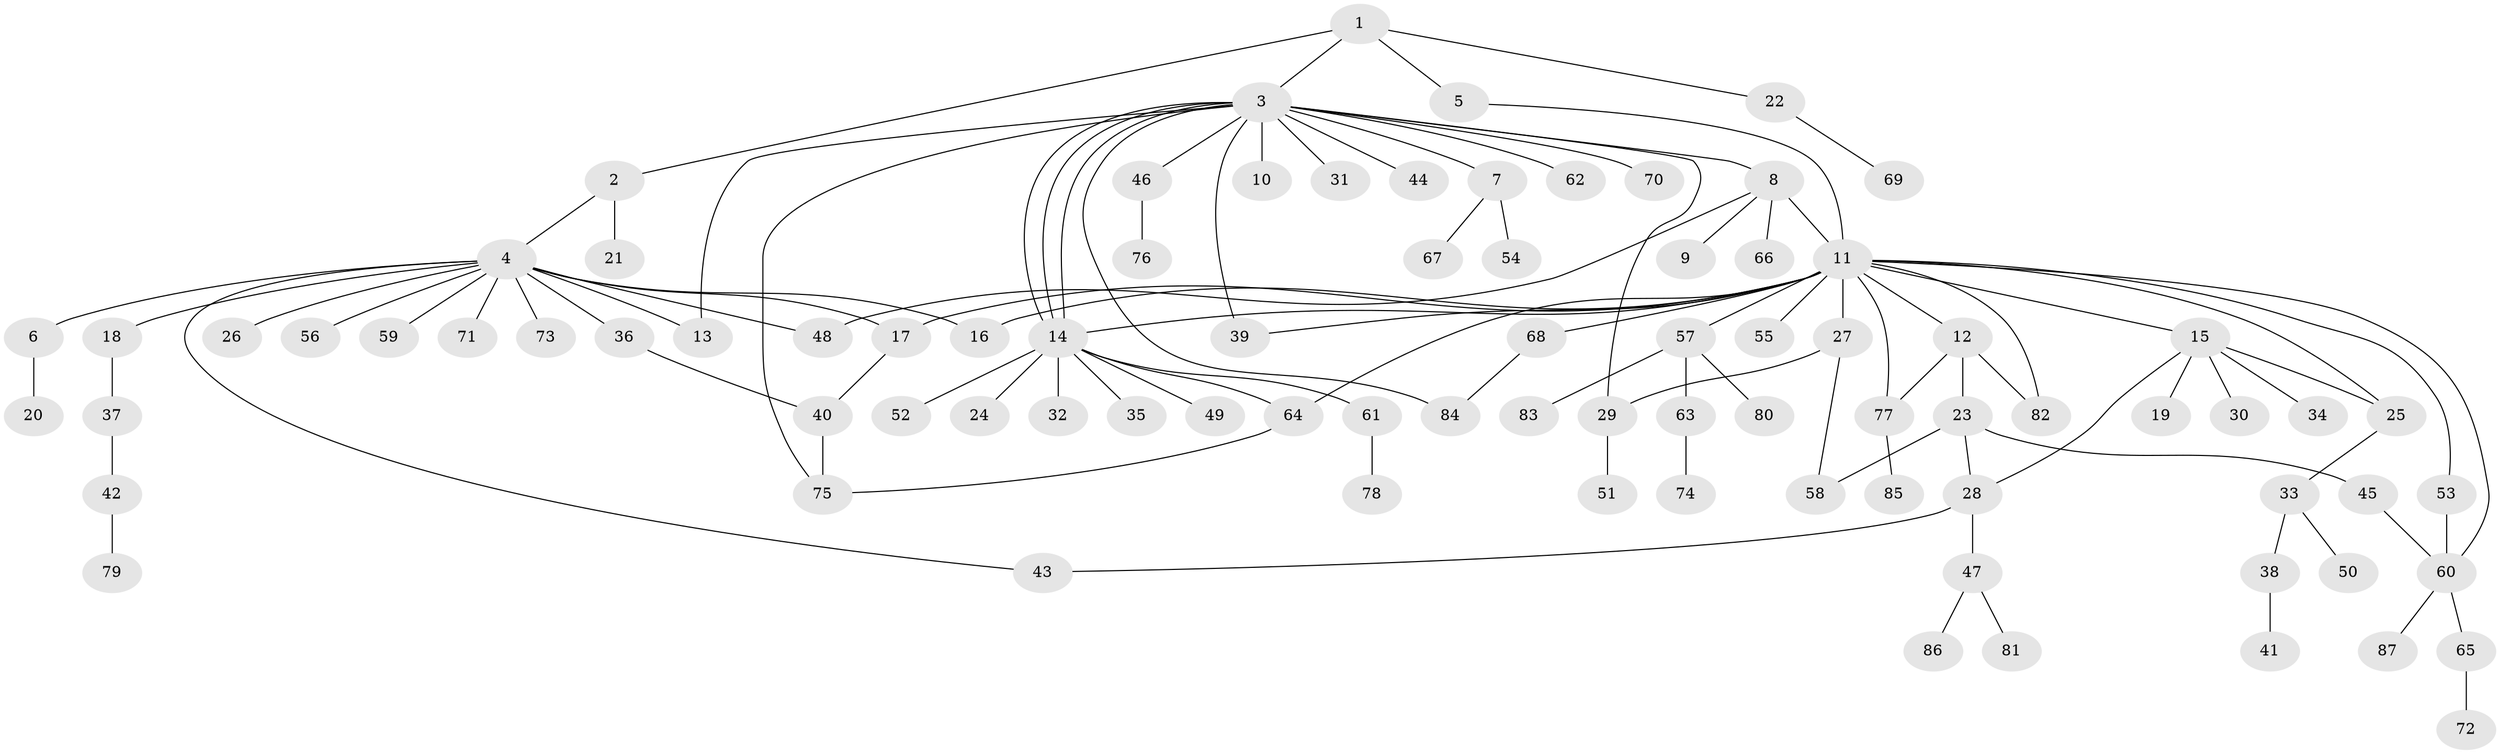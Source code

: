 // Generated by graph-tools (version 1.1) at 2025/48/03/09/25 04:48:53]
// undirected, 87 vertices, 109 edges
graph export_dot {
graph [start="1"]
  node [color=gray90,style=filled];
  1;
  2;
  3;
  4;
  5;
  6;
  7;
  8;
  9;
  10;
  11;
  12;
  13;
  14;
  15;
  16;
  17;
  18;
  19;
  20;
  21;
  22;
  23;
  24;
  25;
  26;
  27;
  28;
  29;
  30;
  31;
  32;
  33;
  34;
  35;
  36;
  37;
  38;
  39;
  40;
  41;
  42;
  43;
  44;
  45;
  46;
  47;
  48;
  49;
  50;
  51;
  52;
  53;
  54;
  55;
  56;
  57;
  58;
  59;
  60;
  61;
  62;
  63;
  64;
  65;
  66;
  67;
  68;
  69;
  70;
  71;
  72;
  73;
  74;
  75;
  76;
  77;
  78;
  79;
  80;
  81;
  82;
  83;
  84;
  85;
  86;
  87;
  1 -- 2;
  1 -- 3;
  1 -- 5;
  1 -- 22;
  2 -- 4;
  2 -- 21;
  3 -- 7;
  3 -- 8;
  3 -- 10;
  3 -- 13;
  3 -- 14;
  3 -- 14;
  3 -- 14;
  3 -- 29;
  3 -- 31;
  3 -- 39;
  3 -- 44;
  3 -- 46;
  3 -- 62;
  3 -- 70;
  3 -- 75;
  3 -- 84;
  4 -- 6;
  4 -- 13;
  4 -- 16;
  4 -- 17;
  4 -- 18;
  4 -- 26;
  4 -- 36;
  4 -- 43;
  4 -- 48;
  4 -- 56;
  4 -- 59;
  4 -- 71;
  4 -- 73;
  5 -- 11;
  6 -- 20;
  7 -- 54;
  7 -- 67;
  8 -- 9;
  8 -- 11;
  8 -- 48;
  8 -- 66;
  11 -- 12;
  11 -- 14;
  11 -- 15;
  11 -- 16;
  11 -- 17;
  11 -- 25;
  11 -- 27;
  11 -- 39;
  11 -- 53;
  11 -- 55;
  11 -- 57;
  11 -- 60;
  11 -- 64;
  11 -- 68;
  11 -- 77;
  11 -- 82;
  12 -- 23;
  12 -- 77;
  12 -- 82;
  14 -- 24;
  14 -- 32;
  14 -- 35;
  14 -- 49;
  14 -- 52;
  14 -- 61;
  14 -- 64;
  15 -- 19;
  15 -- 25;
  15 -- 28;
  15 -- 30;
  15 -- 34;
  17 -- 40;
  18 -- 37;
  22 -- 69;
  23 -- 28;
  23 -- 45;
  23 -- 58;
  25 -- 33;
  27 -- 29;
  27 -- 58;
  28 -- 43;
  28 -- 47;
  29 -- 51;
  33 -- 38;
  33 -- 50;
  36 -- 40;
  37 -- 42;
  38 -- 41;
  40 -- 75;
  42 -- 79;
  45 -- 60;
  46 -- 76;
  47 -- 81;
  47 -- 86;
  53 -- 60;
  57 -- 63;
  57 -- 80;
  57 -- 83;
  60 -- 65;
  60 -- 87;
  61 -- 78;
  63 -- 74;
  64 -- 75;
  65 -- 72;
  68 -- 84;
  77 -- 85;
}
